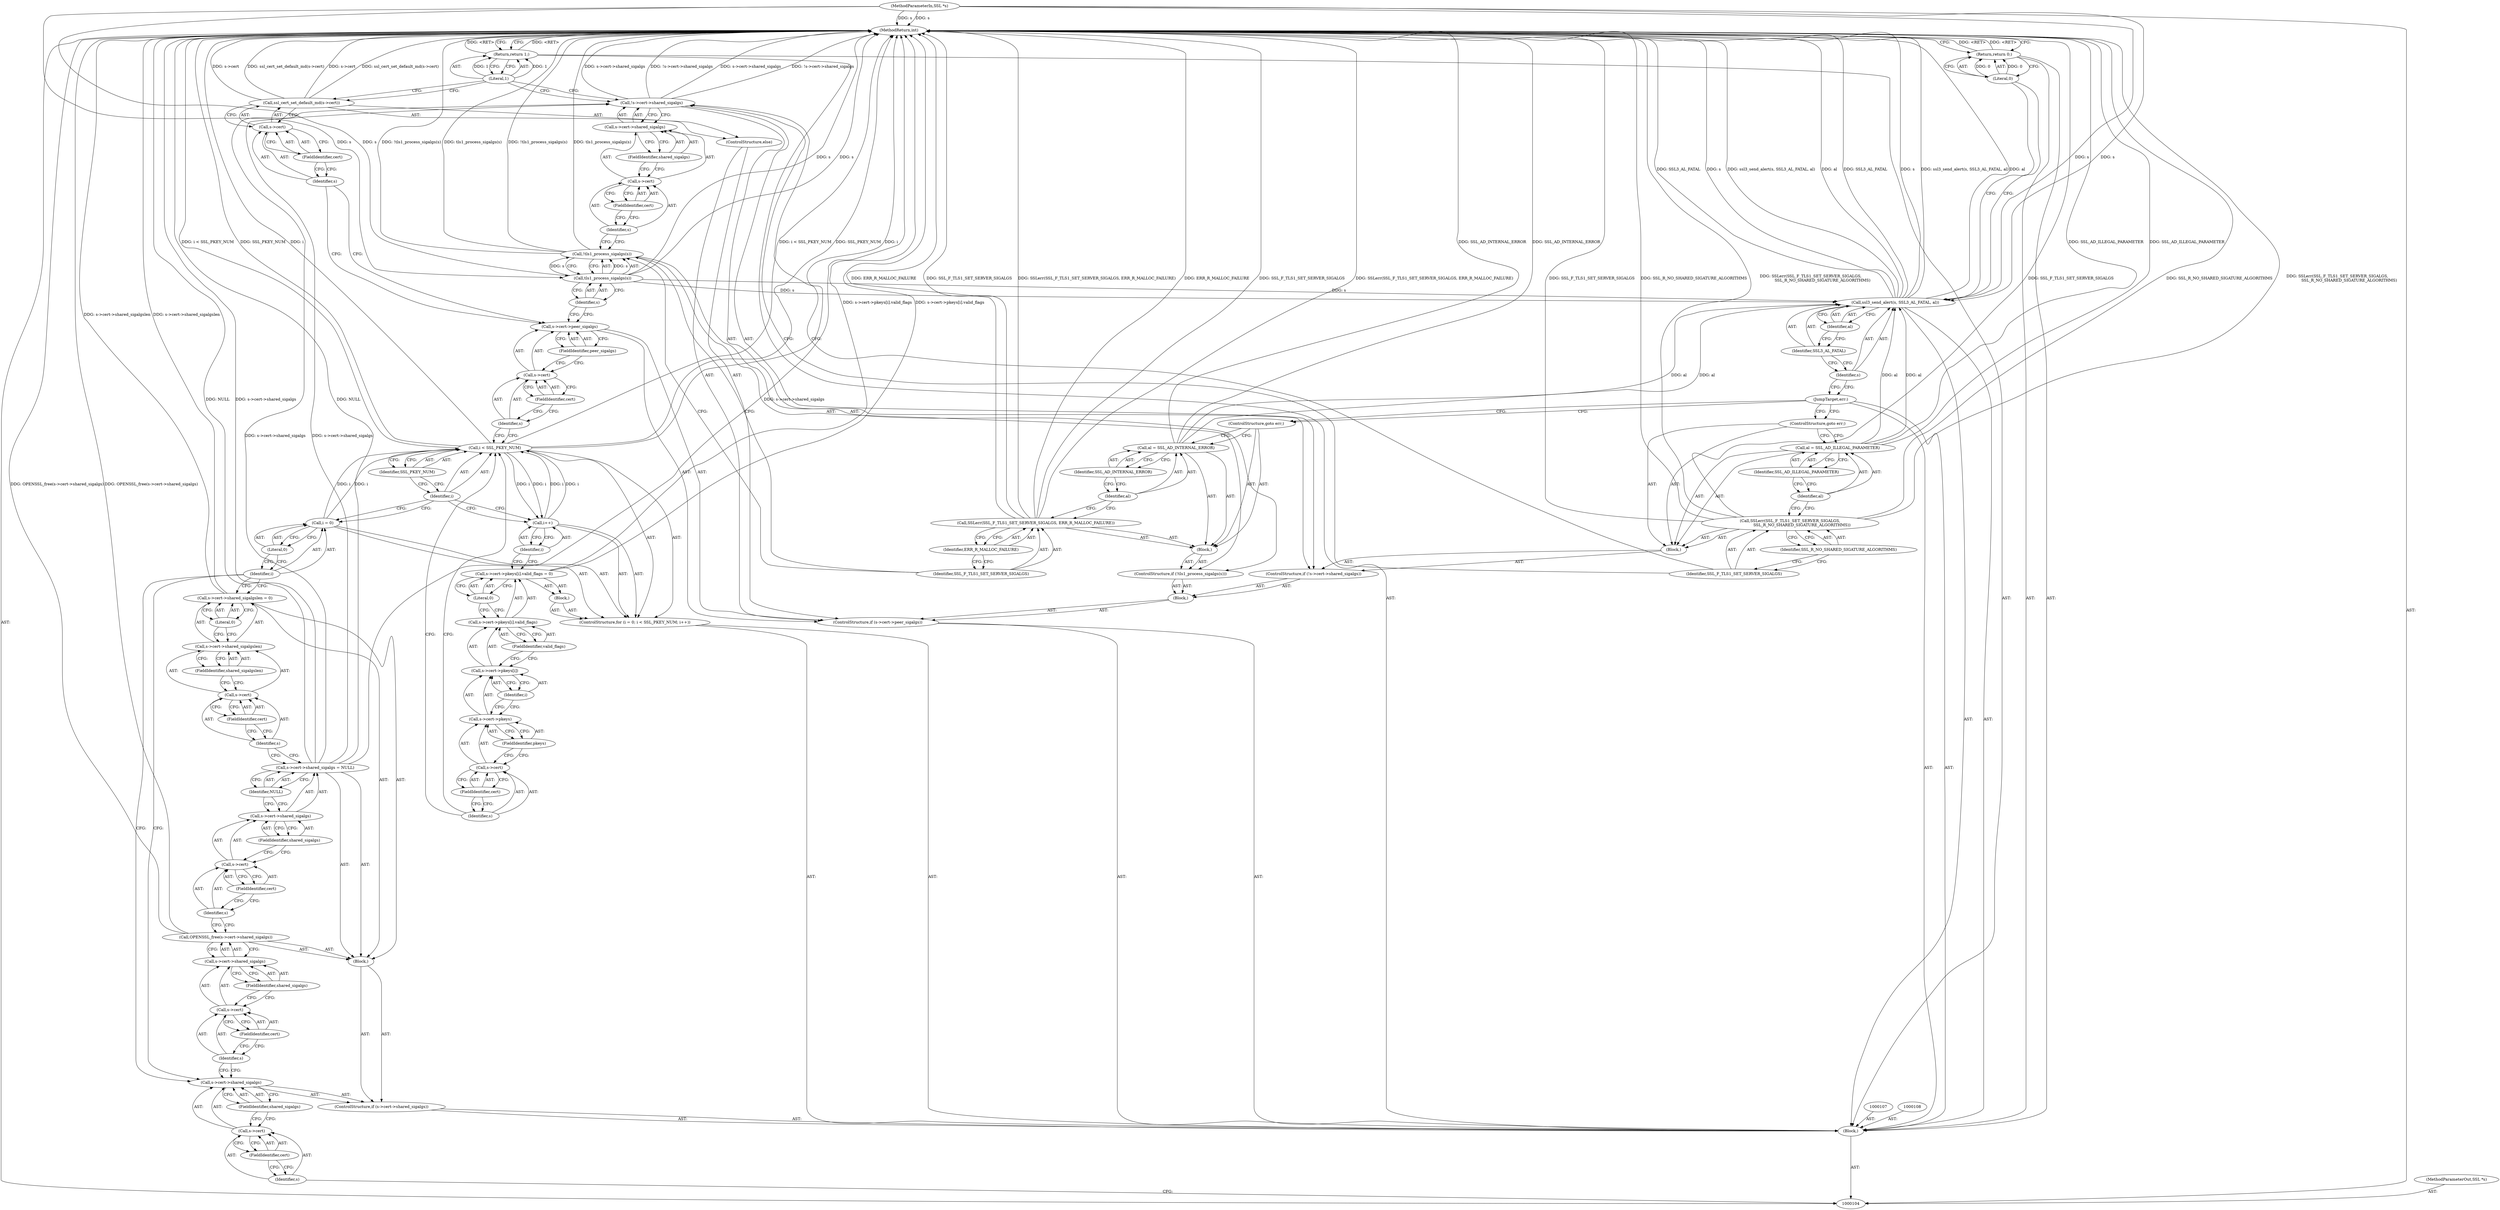 digraph "0_openssl_76343947ada960b6269090638f5391068daee88d" {
"1000205" [label="(MethodReturn,int)"];
"1000105" [label="(MethodParameterIn,SSL *s)"];
"1000268" [label="(MethodParameterOut,SSL *s)"];
"1000137" [label="(Call,i = 0)"];
"1000138" [label="(Identifier,i)"];
"1000139" [label="(Literal,0)"];
"1000140" [label="(Call,i < SSL_PKEY_NUM)"];
"1000141" [label="(Identifier,i)"];
"1000142" [label="(Identifier,SSL_PKEY_NUM)"];
"1000143" [label="(Call,i++)"];
"1000144" [label="(Identifier,i)"];
"1000145" [label="(Block,)"];
"1000136" [label="(ControlStructure,for (i = 0; i < SSL_PKEY_NUM; i++))"];
"1000152" [label="(FieldIdentifier,cert)"];
"1000153" [label="(FieldIdentifier,pkeys)"];
"1000154" [label="(Identifier,i)"];
"1000155" [label="(FieldIdentifier,valid_flags)"];
"1000156" [label="(Literal,0)"];
"1000146" [label="(Call,s->cert->pkeys[i].valid_flags = 0)"];
"1000147" [label="(Call,s->cert->pkeys[i].valid_flags)"];
"1000148" [label="(Call,s->cert->pkeys[i])"];
"1000149" [label="(Call,s->cert->pkeys)"];
"1000150" [label="(Call,s->cert)"];
"1000151" [label="(Identifier,s)"];
"1000161" [label="(FieldIdentifier,cert)"];
"1000162" [label="(FieldIdentifier,peer_sigalgs)"];
"1000163" [label="(Block,)"];
"1000157" [label="(ControlStructure,if (s->cert->peer_sigalgs))"];
"1000158" [label="(Call,s->cert->peer_sigalgs)"];
"1000159" [label="(Call,s->cert)"];
"1000160" [label="(Identifier,s)"];
"1000165" [label="(Call,!tls1_process_sigalgs(s))"];
"1000166" [label="(Call,tls1_process_sigalgs(s))"];
"1000167" [label="(Identifier,s)"];
"1000168" [label="(Block,)"];
"1000164" [label="(ControlStructure,if (!tls1_process_sigalgs(s)))"];
"1000169" [label="(Call,SSLerr(SSL_F_TLS1_SET_SERVER_SIGALGS, ERR_R_MALLOC_FAILURE))"];
"1000170" [label="(Identifier,SSL_F_TLS1_SET_SERVER_SIGALGS)"];
"1000171" [label="(Identifier,ERR_R_MALLOC_FAILURE)"];
"1000106" [label="(Block,)"];
"1000172" [label="(Call,al = SSL_AD_INTERNAL_ERROR)"];
"1000173" [label="(Identifier,al)"];
"1000174" [label="(Identifier,SSL_AD_INTERNAL_ERROR)"];
"1000175" [label="(ControlStructure,goto err;)"];
"1000177" [label="(Call,!s->cert->shared_sigalgs)"];
"1000178" [label="(Call,s->cert->shared_sigalgs)"];
"1000179" [label="(Call,s->cert)"];
"1000180" [label="(Identifier,s)"];
"1000181" [label="(FieldIdentifier,cert)"];
"1000182" [label="(FieldIdentifier,shared_sigalgs)"];
"1000183" [label="(Block,)"];
"1000176" [label="(ControlStructure,if (!s->cert->shared_sigalgs))"];
"1000184" [label="(Call,SSLerr(SSL_F_TLS1_SET_SERVER_SIGALGS,\n                   SSL_R_NO_SHARED_SIGATURE_ALGORITHMS))"];
"1000185" [label="(Identifier,SSL_F_TLS1_SET_SERVER_SIGALGS)"];
"1000186" [label="(Identifier,SSL_R_NO_SHARED_SIGATURE_ALGORITHMS)"];
"1000187" [label="(Call,al = SSL_AD_ILLEGAL_PARAMETER)"];
"1000188" [label="(Identifier,al)"];
"1000189" [label="(Identifier,SSL_AD_ILLEGAL_PARAMETER)"];
"1000190" [label="(ControlStructure,goto err;)"];
"1000191" [label="(ControlStructure,else)"];
"1000193" [label="(Call,s->cert)"];
"1000194" [label="(Identifier,s)"];
"1000195" [label="(FieldIdentifier,cert)"];
"1000192" [label="(Call,ssl_cert_set_default_md(s->cert))"];
"1000197" [label="(Literal,1)"];
"1000196" [label="(Return,return 1;)"];
"1000198" [label="(JumpTarget,err:)"];
"1000200" [label="(Identifier,s)"];
"1000201" [label="(Identifier,SSL3_AL_FATAL)"];
"1000202" [label="(Identifier,al)"];
"1000199" [label="(Call,ssl3_send_alert(s, SSL3_AL_FATAL, al))"];
"1000204" [label="(Literal,0)"];
"1000203" [label="(Return,return 0;)"];
"1000113" [label="(FieldIdentifier,cert)"];
"1000114" [label="(FieldIdentifier,shared_sigalgs)"];
"1000115" [label="(Block,)"];
"1000109" [label="(ControlStructure,if (s->cert->shared_sigalgs))"];
"1000110" [label="(Call,s->cert->shared_sigalgs)"];
"1000111" [label="(Call,s->cert)"];
"1000112" [label="(Identifier,s)"];
"1000117" [label="(Call,s->cert->shared_sigalgs)"];
"1000118" [label="(Call,s->cert)"];
"1000119" [label="(Identifier,s)"];
"1000120" [label="(FieldIdentifier,cert)"];
"1000121" [label="(FieldIdentifier,shared_sigalgs)"];
"1000116" [label="(Call,OPENSSL_free(s->cert->shared_sigalgs))"];
"1000126" [label="(FieldIdentifier,cert)"];
"1000127" [label="(FieldIdentifier,shared_sigalgs)"];
"1000128" [label="(Identifier,NULL)"];
"1000122" [label="(Call,s->cert->shared_sigalgs = NULL)"];
"1000123" [label="(Call,s->cert->shared_sigalgs)"];
"1000124" [label="(Call,s->cert)"];
"1000125" [label="(Identifier,s)"];
"1000133" [label="(FieldIdentifier,cert)"];
"1000134" [label="(FieldIdentifier,shared_sigalgslen)"];
"1000135" [label="(Literal,0)"];
"1000129" [label="(Call,s->cert->shared_sigalgslen = 0)"];
"1000130" [label="(Call,s->cert->shared_sigalgslen)"];
"1000131" [label="(Call,s->cert)"];
"1000132" [label="(Identifier,s)"];
"1000205" -> "1000104"  [label="AST: "];
"1000205" -> "1000196"  [label="CFG: "];
"1000205" -> "1000203"  [label="CFG: "];
"1000196" -> "1000205"  [label="DDG: <RET>"];
"1000177" -> "1000205"  [label="DDG: s->cert->shared_sigalgs"];
"1000177" -> "1000205"  [label="DDG: !s->cert->shared_sigalgs"];
"1000199" -> "1000205"  [label="DDG: SSL3_AL_FATAL"];
"1000199" -> "1000205"  [label="DDG: s"];
"1000199" -> "1000205"  [label="DDG: ssl3_send_alert(s, SSL3_AL_FATAL, al)"];
"1000199" -> "1000205"  [label="DDG: al"];
"1000184" -> "1000205"  [label="DDG: SSL_F_TLS1_SET_SERVER_SIGALGS"];
"1000184" -> "1000205"  [label="DDG: SSL_R_NO_SHARED_SIGATURE_ALGORITHMS"];
"1000184" -> "1000205"  [label="DDG: SSLerr(SSL_F_TLS1_SET_SERVER_SIGALGS,\n                   SSL_R_NO_SHARED_SIGATURE_ALGORITHMS)"];
"1000169" -> "1000205"  [label="DDG: SSLerr(SSL_F_TLS1_SET_SERVER_SIGALGS, ERR_R_MALLOC_FAILURE)"];
"1000169" -> "1000205"  [label="DDG: ERR_R_MALLOC_FAILURE"];
"1000169" -> "1000205"  [label="DDG: SSL_F_TLS1_SET_SERVER_SIGALGS"];
"1000105" -> "1000205"  [label="DDG: s"];
"1000187" -> "1000205"  [label="DDG: SSL_AD_ILLEGAL_PARAMETER"];
"1000192" -> "1000205"  [label="DDG: s->cert"];
"1000192" -> "1000205"  [label="DDG: ssl_cert_set_default_md(s->cert)"];
"1000122" -> "1000205"  [label="DDG: NULL"];
"1000122" -> "1000205"  [label="DDG: s->cert->shared_sigalgs"];
"1000129" -> "1000205"  [label="DDG: s->cert->shared_sigalgslen"];
"1000140" -> "1000205"  [label="DDG: SSL_PKEY_NUM"];
"1000140" -> "1000205"  [label="DDG: i"];
"1000140" -> "1000205"  [label="DDG: i < SSL_PKEY_NUM"];
"1000165" -> "1000205"  [label="DDG: tls1_process_sigalgs(s)"];
"1000165" -> "1000205"  [label="DDG: !tls1_process_sigalgs(s)"];
"1000166" -> "1000205"  [label="DDG: s"];
"1000146" -> "1000205"  [label="DDG: s->cert->pkeys[i].valid_flags"];
"1000116" -> "1000205"  [label="DDG: OPENSSL_free(s->cert->shared_sigalgs)"];
"1000172" -> "1000205"  [label="DDG: SSL_AD_INTERNAL_ERROR"];
"1000203" -> "1000205"  [label="DDG: <RET>"];
"1000105" -> "1000104"  [label="AST: "];
"1000105" -> "1000205"  [label="DDG: s"];
"1000105" -> "1000166"  [label="DDG: s"];
"1000105" -> "1000199"  [label="DDG: s"];
"1000268" -> "1000104"  [label="AST: "];
"1000137" -> "1000136"  [label="AST: "];
"1000137" -> "1000139"  [label="CFG: "];
"1000138" -> "1000137"  [label="AST: "];
"1000139" -> "1000137"  [label="AST: "];
"1000141" -> "1000137"  [label="CFG: "];
"1000137" -> "1000140"  [label="DDG: i"];
"1000138" -> "1000137"  [label="AST: "];
"1000138" -> "1000129"  [label="CFG: "];
"1000138" -> "1000110"  [label="CFG: "];
"1000139" -> "1000138"  [label="CFG: "];
"1000139" -> "1000137"  [label="AST: "];
"1000139" -> "1000138"  [label="CFG: "];
"1000137" -> "1000139"  [label="CFG: "];
"1000140" -> "1000136"  [label="AST: "];
"1000140" -> "1000142"  [label="CFG: "];
"1000141" -> "1000140"  [label="AST: "];
"1000142" -> "1000140"  [label="AST: "];
"1000151" -> "1000140"  [label="CFG: "];
"1000160" -> "1000140"  [label="CFG: "];
"1000140" -> "1000205"  [label="DDG: SSL_PKEY_NUM"];
"1000140" -> "1000205"  [label="DDG: i"];
"1000140" -> "1000205"  [label="DDG: i < SSL_PKEY_NUM"];
"1000143" -> "1000140"  [label="DDG: i"];
"1000137" -> "1000140"  [label="DDG: i"];
"1000140" -> "1000143"  [label="DDG: i"];
"1000141" -> "1000140"  [label="AST: "];
"1000141" -> "1000137"  [label="CFG: "];
"1000141" -> "1000143"  [label="CFG: "];
"1000142" -> "1000141"  [label="CFG: "];
"1000142" -> "1000140"  [label="AST: "];
"1000142" -> "1000141"  [label="CFG: "];
"1000140" -> "1000142"  [label="CFG: "];
"1000143" -> "1000136"  [label="AST: "];
"1000143" -> "1000144"  [label="CFG: "];
"1000144" -> "1000143"  [label="AST: "];
"1000141" -> "1000143"  [label="CFG: "];
"1000143" -> "1000140"  [label="DDG: i"];
"1000140" -> "1000143"  [label="DDG: i"];
"1000144" -> "1000143"  [label="AST: "];
"1000144" -> "1000146"  [label="CFG: "];
"1000143" -> "1000144"  [label="CFG: "];
"1000145" -> "1000136"  [label="AST: "];
"1000146" -> "1000145"  [label="AST: "];
"1000136" -> "1000106"  [label="AST: "];
"1000137" -> "1000136"  [label="AST: "];
"1000140" -> "1000136"  [label="AST: "];
"1000143" -> "1000136"  [label="AST: "];
"1000145" -> "1000136"  [label="AST: "];
"1000152" -> "1000150"  [label="AST: "];
"1000152" -> "1000151"  [label="CFG: "];
"1000150" -> "1000152"  [label="CFG: "];
"1000153" -> "1000149"  [label="AST: "];
"1000153" -> "1000150"  [label="CFG: "];
"1000149" -> "1000153"  [label="CFG: "];
"1000154" -> "1000148"  [label="AST: "];
"1000154" -> "1000149"  [label="CFG: "];
"1000148" -> "1000154"  [label="CFG: "];
"1000155" -> "1000147"  [label="AST: "];
"1000155" -> "1000148"  [label="CFG: "];
"1000147" -> "1000155"  [label="CFG: "];
"1000156" -> "1000146"  [label="AST: "];
"1000156" -> "1000147"  [label="CFG: "];
"1000146" -> "1000156"  [label="CFG: "];
"1000146" -> "1000145"  [label="AST: "];
"1000146" -> "1000156"  [label="CFG: "];
"1000147" -> "1000146"  [label="AST: "];
"1000156" -> "1000146"  [label="AST: "];
"1000144" -> "1000146"  [label="CFG: "];
"1000146" -> "1000205"  [label="DDG: s->cert->pkeys[i].valid_flags"];
"1000147" -> "1000146"  [label="AST: "];
"1000147" -> "1000155"  [label="CFG: "];
"1000148" -> "1000147"  [label="AST: "];
"1000155" -> "1000147"  [label="AST: "];
"1000156" -> "1000147"  [label="CFG: "];
"1000148" -> "1000147"  [label="AST: "];
"1000148" -> "1000154"  [label="CFG: "];
"1000149" -> "1000148"  [label="AST: "];
"1000154" -> "1000148"  [label="AST: "];
"1000155" -> "1000148"  [label="CFG: "];
"1000149" -> "1000148"  [label="AST: "];
"1000149" -> "1000153"  [label="CFG: "];
"1000150" -> "1000149"  [label="AST: "];
"1000153" -> "1000149"  [label="AST: "];
"1000154" -> "1000149"  [label="CFG: "];
"1000150" -> "1000149"  [label="AST: "];
"1000150" -> "1000152"  [label="CFG: "];
"1000151" -> "1000150"  [label="AST: "];
"1000152" -> "1000150"  [label="AST: "];
"1000153" -> "1000150"  [label="CFG: "];
"1000151" -> "1000150"  [label="AST: "];
"1000151" -> "1000140"  [label="CFG: "];
"1000152" -> "1000151"  [label="CFG: "];
"1000161" -> "1000159"  [label="AST: "];
"1000161" -> "1000160"  [label="CFG: "];
"1000159" -> "1000161"  [label="CFG: "];
"1000162" -> "1000158"  [label="AST: "];
"1000162" -> "1000159"  [label="CFG: "];
"1000158" -> "1000162"  [label="CFG: "];
"1000163" -> "1000157"  [label="AST: "];
"1000164" -> "1000163"  [label="AST: "];
"1000176" -> "1000163"  [label="AST: "];
"1000157" -> "1000106"  [label="AST: "];
"1000158" -> "1000157"  [label="AST: "];
"1000163" -> "1000157"  [label="AST: "];
"1000191" -> "1000157"  [label="AST: "];
"1000158" -> "1000157"  [label="AST: "];
"1000158" -> "1000162"  [label="CFG: "];
"1000159" -> "1000158"  [label="AST: "];
"1000162" -> "1000158"  [label="AST: "];
"1000167" -> "1000158"  [label="CFG: "];
"1000194" -> "1000158"  [label="CFG: "];
"1000159" -> "1000158"  [label="AST: "];
"1000159" -> "1000161"  [label="CFG: "];
"1000160" -> "1000159"  [label="AST: "];
"1000161" -> "1000159"  [label="AST: "];
"1000162" -> "1000159"  [label="CFG: "];
"1000160" -> "1000159"  [label="AST: "];
"1000160" -> "1000140"  [label="CFG: "];
"1000161" -> "1000160"  [label="CFG: "];
"1000165" -> "1000164"  [label="AST: "];
"1000165" -> "1000166"  [label="CFG: "];
"1000166" -> "1000165"  [label="AST: "];
"1000170" -> "1000165"  [label="CFG: "];
"1000180" -> "1000165"  [label="CFG: "];
"1000165" -> "1000205"  [label="DDG: tls1_process_sigalgs(s)"];
"1000165" -> "1000205"  [label="DDG: !tls1_process_sigalgs(s)"];
"1000166" -> "1000165"  [label="DDG: s"];
"1000166" -> "1000165"  [label="AST: "];
"1000166" -> "1000167"  [label="CFG: "];
"1000167" -> "1000166"  [label="AST: "];
"1000165" -> "1000166"  [label="CFG: "];
"1000166" -> "1000205"  [label="DDG: s"];
"1000166" -> "1000165"  [label="DDG: s"];
"1000105" -> "1000166"  [label="DDG: s"];
"1000166" -> "1000199"  [label="DDG: s"];
"1000167" -> "1000166"  [label="AST: "];
"1000167" -> "1000158"  [label="CFG: "];
"1000166" -> "1000167"  [label="CFG: "];
"1000168" -> "1000164"  [label="AST: "];
"1000169" -> "1000168"  [label="AST: "];
"1000172" -> "1000168"  [label="AST: "];
"1000175" -> "1000168"  [label="AST: "];
"1000164" -> "1000163"  [label="AST: "];
"1000165" -> "1000164"  [label="AST: "];
"1000168" -> "1000164"  [label="AST: "];
"1000169" -> "1000168"  [label="AST: "];
"1000169" -> "1000171"  [label="CFG: "];
"1000170" -> "1000169"  [label="AST: "];
"1000171" -> "1000169"  [label="AST: "];
"1000173" -> "1000169"  [label="CFG: "];
"1000169" -> "1000205"  [label="DDG: SSLerr(SSL_F_TLS1_SET_SERVER_SIGALGS, ERR_R_MALLOC_FAILURE)"];
"1000169" -> "1000205"  [label="DDG: ERR_R_MALLOC_FAILURE"];
"1000169" -> "1000205"  [label="DDG: SSL_F_TLS1_SET_SERVER_SIGALGS"];
"1000170" -> "1000169"  [label="AST: "];
"1000170" -> "1000165"  [label="CFG: "];
"1000171" -> "1000170"  [label="CFG: "];
"1000171" -> "1000169"  [label="AST: "];
"1000171" -> "1000170"  [label="CFG: "];
"1000169" -> "1000171"  [label="CFG: "];
"1000106" -> "1000104"  [label="AST: "];
"1000107" -> "1000106"  [label="AST: "];
"1000108" -> "1000106"  [label="AST: "];
"1000109" -> "1000106"  [label="AST: "];
"1000136" -> "1000106"  [label="AST: "];
"1000157" -> "1000106"  [label="AST: "];
"1000196" -> "1000106"  [label="AST: "];
"1000198" -> "1000106"  [label="AST: "];
"1000199" -> "1000106"  [label="AST: "];
"1000203" -> "1000106"  [label="AST: "];
"1000172" -> "1000168"  [label="AST: "];
"1000172" -> "1000174"  [label="CFG: "];
"1000173" -> "1000172"  [label="AST: "];
"1000174" -> "1000172"  [label="AST: "];
"1000175" -> "1000172"  [label="CFG: "];
"1000172" -> "1000205"  [label="DDG: SSL_AD_INTERNAL_ERROR"];
"1000172" -> "1000199"  [label="DDG: al"];
"1000173" -> "1000172"  [label="AST: "];
"1000173" -> "1000169"  [label="CFG: "];
"1000174" -> "1000173"  [label="CFG: "];
"1000174" -> "1000172"  [label="AST: "];
"1000174" -> "1000173"  [label="CFG: "];
"1000172" -> "1000174"  [label="CFG: "];
"1000175" -> "1000168"  [label="AST: "];
"1000175" -> "1000172"  [label="CFG: "];
"1000198" -> "1000175"  [label="CFG: "];
"1000177" -> "1000176"  [label="AST: "];
"1000177" -> "1000178"  [label="CFG: "];
"1000178" -> "1000177"  [label="AST: "];
"1000185" -> "1000177"  [label="CFG: "];
"1000197" -> "1000177"  [label="CFG: "];
"1000177" -> "1000205"  [label="DDG: s->cert->shared_sigalgs"];
"1000177" -> "1000205"  [label="DDG: !s->cert->shared_sigalgs"];
"1000122" -> "1000177"  [label="DDG: s->cert->shared_sigalgs"];
"1000178" -> "1000177"  [label="AST: "];
"1000178" -> "1000182"  [label="CFG: "];
"1000179" -> "1000178"  [label="AST: "];
"1000182" -> "1000178"  [label="AST: "];
"1000177" -> "1000178"  [label="CFG: "];
"1000179" -> "1000178"  [label="AST: "];
"1000179" -> "1000181"  [label="CFG: "];
"1000180" -> "1000179"  [label="AST: "];
"1000181" -> "1000179"  [label="AST: "];
"1000182" -> "1000179"  [label="CFG: "];
"1000180" -> "1000179"  [label="AST: "];
"1000180" -> "1000165"  [label="CFG: "];
"1000181" -> "1000180"  [label="CFG: "];
"1000181" -> "1000179"  [label="AST: "];
"1000181" -> "1000180"  [label="CFG: "];
"1000179" -> "1000181"  [label="CFG: "];
"1000182" -> "1000178"  [label="AST: "];
"1000182" -> "1000179"  [label="CFG: "];
"1000178" -> "1000182"  [label="CFG: "];
"1000183" -> "1000176"  [label="AST: "];
"1000184" -> "1000183"  [label="AST: "];
"1000187" -> "1000183"  [label="AST: "];
"1000190" -> "1000183"  [label="AST: "];
"1000176" -> "1000163"  [label="AST: "];
"1000177" -> "1000176"  [label="AST: "];
"1000183" -> "1000176"  [label="AST: "];
"1000184" -> "1000183"  [label="AST: "];
"1000184" -> "1000186"  [label="CFG: "];
"1000185" -> "1000184"  [label="AST: "];
"1000186" -> "1000184"  [label="AST: "];
"1000188" -> "1000184"  [label="CFG: "];
"1000184" -> "1000205"  [label="DDG: SSL_F_TLS1_SET_SERVER_SIGALGS"];
"1000184" -> "1000205"  [label="DDG: SSL_R_NO_SHARED_SIGATURE_ALGORITHMS"];
"1000184" -> "1000205"  [label="DDG: SSLerr(SSL_F_TLS1_SET_SERVER_SIGALGS,\n                   SSL_R_NO_SHARED_SIGATURE_ALGORITHMS)"];
"1000185" -> "1000184"  [label="AST: "];
"1000185" -> "1000177"  [label="CFG: "];
"1000186" -> "1000185"  [label="CFG: "];
"1000186" -> "1000184"  [label="AST: "];
"1000186" -> "1000185"  [label="CFG: "];
"1000184" -> "1000186"  [label="CFG: "];
"1000187" -> "1000183"  [label="AST: "];
"1000187" -> "1000189"  [label="CFG: "];
"1000188" -> "1000187"  [label="AST: "];
"1000189" -> "1000187"  [label="AST: "];
"1000190" -> "1000187"  [label="CFG: "];
"1000187" -> "1000205"  [label="DDG: SSL_AD_ILLEGAL_PARAMETER"];
"1000187" -> "1000199"  [label="DDG: al"];
"1000188" -> "1000187"  [label="AST: "];
"1000188" -> "1000184"  [label="CFG: "];
"1000189" -> "1000188"  [label="CFG: "];
"1000189" -> "1000187"  [label="AST: "];
"1000189" -> "1000188"  [label="CFG: "];
"1000187" -> "1000189"  [label="CFG: "];
"1000190" -> "1000183"  [label="AST: "];
"1000190" -> "1000187"  [label="CFG: "];
"1000198" -> "1000190"  [label="CFG: "];
"1000191" -> "1000157"  [label="AST: "];
"1000192" -> "1000191"  [label="AST: "];
"1000193" -> "1000192"  [label="AST: "];
"1000193" -> "1000195"  [label="CFG: "];
"1000194" -> "1000193"  [label="AST: "];
"1000195" -> "1000193"  [label="AST: "];
"1000192" -> "1000193"  [label="CFG: "];
"1000194" -> "1000193"  [label="AST: "];
"1000194" -> "1000158"  [label="CFG: "];
"1000195" -> "1000194"  [label="CFG: "];
"1000195" -> "1000193"  [label="AST: "];
"1000195" -> "1000194"  [label="CFG: "];
"1000193" -> "1000195"  [label="CFG: "];
"1000192" -> "1000191"  [label="AST: "];
"1000192" -> "1000193"  [label="CFG: "];
"1000193" -> "1000192"  [label="AST: "];
"1000197" -> "1000192"  [label="CFG: "];
"1000192" -> "1000205"  [label="DDG: s->cert"];
"1000192" -> "1000205"  [label="DDG: ssl_cert_set_default_md(s->cert)"];
"1000197" -> "1000196"  [label="AST: "];
"1000197" -> "1000177"  [label="CFG: "];
"1000197" -> "1000192"  [label="CFG: "];
"1000196" -> "1000197"  [label="CFG: "];
"1000197" -> "1000196"  [label="DDG: 1"];
"1000196" -> "1000106"  [label="AST: "];
"1000196" -> "1000197"  [label="CFG: "];
"1000197" -> "1000196"  [label="AST: "];
"1000205" -> "1000196"  [label="CFG: "];
"1000196" -> "1000205"  [label="DDG: <RET>"];
"1000197" -> "1000196"  [label="DDG: 1"];
"1000198" -> "1000106"  [label="AST: "];
"1000198" -> "1000175"  [label="CFG: "];
"1000198" -> "1000190"  [label="CFG: "];
"1000200" -> "1000198"  [label="CFG: "];
"1000200" -> "1000199"  [label="AST: "];
"1000200" -> "1000198"  [label="CFG: "];
"1000201" -> "1000200"  [label="CFG: "];
"1000201" -> "1000199"  [label="AST: "];
"1000201" -> "1000200"  [label="CFG: "];
"1000202" -> "1000201"  [label="CFG: "];
"1000202" -> "1000199"  [label="AST: "];
"1000202" -> "1000201"  [label="CFG: "];
"1000199" -> "1000202"  [label="CFG: "];
"1000199" -> "1000106"  [label="AST: "];
"1000199" -> "1000202"  [label="CFG: "];
"1000200" -> "1000199"  [label="AST: "];
"1000201" -> "1000199"  [label="AST: "];
"1000202" -> "1000199"  [label="AST: "];
"1000204" -> "1000199"  [label="CFG: "];
"1000199" -> "1000205"  [label="DDG: SSL3_AL_FATAL"];
"1000199" -> "1000205"  [label="DDG: s"];
"1000199" -> "1000205"  [label="DDG: ssl3_send_alert(s, SSL3_AL_FATAL, al)"];
"1000199" -> "1000205"  [label="DDG: al"];
"1000166" -> "1000199"  [label="DDG: s"];
"1000105" -> "1000199"  [label="DDG: s"];
"1000187" -> "1000199"  [label="DDG: al"];
"1000172" -> "1000199"  [label="DDG: al"];
"1000204" -> "1000203"  [label="AST: "];
"1000204" -> "1000199"  [label="CFG: "];
"1000203" -> "1000204"  [label="CFG: "];
"1000204" -> "1000203"  [label="DDG: 0"];
"1000203" -> "1000106"  [label="AST: "];
"1000203" -> "1000204"  [label="CFG: "];
"1000204" -> "1000203"  [label="AST: "];
"1000205" -> "1000203"  [label="CFG: "];
"1000203" -> "1000205"  [label="DDG: <RET>"];
"1000204" -> "1000203"  [label="DDG: 0"];
"1000113" -> "1000111"  [label="AST: "];
"1000113" -> "1000112"  [label="CFG: "];
"1000111" -> "1000113"  [label="CFG: "];
"1000114" -> "1000110"  [label="AST: "];
"1000114" -> "1000111"  [label="CFG: "];
"1000110" -> "1000114"  [label="CFG: "];
"1000115" -> "1000109"  [label="AST: "];
"1000116" -> "1000115"  [label="AST: "];
"1000122" -> "1000115"  [label="AST: "];
"1000129" -> "1000115"  [label="AST: "];
"1000109" -> "1000106"  [label="AST: "];
"1000110" -> "1000109"  [label="AST: "];
"1000115" -> "1000109"  [label="AST: "];
"1000110" -> "1000109"  [label="AST: "];
"1000110" -> "1000114"  [label="CFG: "];
"1000111" -> "1000110"  [label="AST: "];
"1000114" -> "1000110"  [label="AST: "];
"1000119" -> "1000110"  [label="CFG: "];
"1000138" -> "1000110"  [label="CFG: "];
"1000111" -> "1000110"  [label="AST: "];
"1000111" -> "1000113"  [label="CFG: "];
"1000112" -> "1000111"  [label="AST: "];
"1000113" -> "1000111"  [label="AST: "];
"1000114" -> "1000111"  [label="CFG: "];
"1000112" -> "1000111"  [label="AST: "];
"1000112" -> "1000104"  [label="CFG: "];
"1000113" -> "1000112"  [label="CFG: "];
"1000117" -> "1000116"  [label="AST: "];
"1000117" -> "1000121"  [label="CFG: "];
"1000118" -> "1000117"  [label="AST: "];
"1000121" -> "1000117"  [label="AST: "];
"1000116" -> "1000117"  [label="CFG: "];
"1000118" -> "1000117"  [label="AST: "];
"1000118" -> "1000120"  [label="CFG: "];
"1000119" -> "1000118"  [label="AST: "];
"1000120" -> "1000118"  [label="AST: "];
"1000121" -> "1000118"  [label="CFG: "];
"1000119" -> "1000118"  [label="AST: "];
"1000119" -> "1000110"  [label="CFG: "];
"1000120" -> "1000119"  [label="CFG: "];
"1000120" -> "1000118"  [label="AST: "];
"1000120" -> "1000119"  [label="CFG: "];
"1000118" -> "1000120"  [label="CFG: "];
"1000121" -> "1000117"  [label="AST: "];
"1000121" -> "1000118"  [label="CFG: "];
"1000117" -> "1000121"  [label="CFG: "];
"1000116" -> "1000115"  [label="AST: "];
"1000116" -> "1000117"  [label="CFG: "];
"1000117" -> "1000116"  [label="AST: "];
"1000125" -> "1000116"  [label="CFG: "];
"1000116" -> "1000205"  [label="DDG: OPENSSL_free(s->cert->shared_sigalgs)"];
"1000126" -> "1000124"  [label="AST: "];
"1000126" -> "1000125"  [label="CFG: "];
"1000124" -> "1000126"  [label="CFG: "];
"1000127" -> "1000123"  [label="AST: "];
"1000127" -> "1000124"  [label="CFG: "];
"1000123" -> "1000127"  [label="CFG: "];
"1000128" -> "1000122"  [label="AST: "];
"1000128" -> "1000123"  [label="CFG: "];
"1000122" -> "1000128"  [label="CFG: "];
"1000122" -> "1000115"  [label="AST: "];
"1000122" -> "1000128"  [label="CFG: "];
"1000123" -> "1000122"  [label="AST: "];
"1000128" -> "1000122"  [label="AST: "];
"1000132" -> "1000122"  [label="CFG: "];
"1000122" -> "1000205"  [label="DDG: NULL"];
"1000122" -> "1000205"  [label="DDG: s->cert->shared_sigalgs"];
"1000122" -> "1000177"  [label="DDG: s->cert->shared_sigalgs"];
"1000123" -> "1000122"  [label="AST: "];
"1000123" -> "1000127"  [label="CFG: "];
"1000124" -> "1000123"  [label="AST: "];
"1000127" -> "1000123"  [label="AST: "];
"1000128" -> "1000123"  [label="CFG: "];
"1000124" -> "1000123"  [label="AST: "];
"1000124" -> "1000126"  [label="CFG: "];
"1000125" -> "1000124"  [label="AST: "];
"1000126" -> "1000124"  [label="AST: "];
"1000127" -> "1000124"  [label="CFG: "];
"1000125" -> "1000124"  [label="AST: "];
"1000125" -> "1000116"  [label="CFG: "];
"1000126" -> "1000125"  [label="CFG: "];
"1000133" -> "1000131"  [label="AST: "];
"1000133" -> "1000132"  [label="CFG: "];
"1000131" -> "1000133"  [label="CFG: "];
"1000134" -> "1000130"  [label="AST: "];
"1000134" -> "1000131"  [label="CFG: "];
"1000130" -> "1000134"  [label="CFG: "];
"1000135" -> "1000129"  [label="AST: "];
"1000135" -> "1000130"  [label="CFG: "];
"1000129" -> "1000135"  [label="CFG: "];
"1000129" -> "1000115"  [label="AST: "];
"1000129" -> "1000135"  [label="CFG: "];
"1000130" -> "1000129"  [label="AST: "];
"1000135" -> "1000129"  [label="AST: "];
"1000138" -> "1000129"  [label="CFG: "];
"1000129" -> "1000205"  [label="DDG: s->cert->shared_sigalgslen"];
"1000130" -> "1000129"  [label="AST: "];
"1000130" -> "1000134"  [label="CFG: "];
"1000131" -> "1000130"  [label="AST: "];
"1000134" -> "1000130"  [label="AST: "];
"1000135" -> "1000130"  [label="CFG: "];
"1000131" -> "1000130"  [label="AST: "];
"1000131" -> "1000133"  [label="CFG: "];
"1000132" -> "1000131"  [label="AST: "];
"1000133" -> "1000131"  [label="AST: "];
"1000134" -> "1000131"  [label="CFG: "];
"1000132" -> "1000131"  [label="AST: "];
"1000132" -> "1000122"  [label="CFG: "];
"1000133" -> "1000132"  [label="CFG: "];
}
